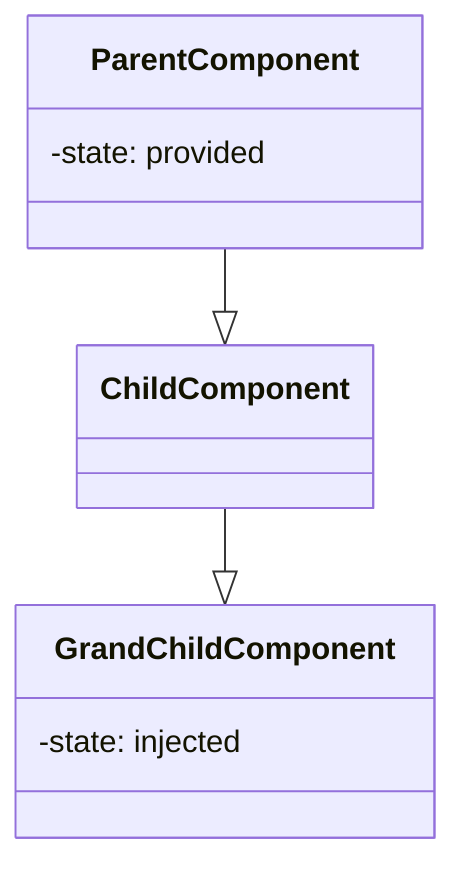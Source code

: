 classDiagram
  class ParentComponent {
    -state: provided
  }
  class ChildComponent {
  }
  class GrandChildComponent {
    -state: injected
  }
  ParentComponent --|> ChildComponent
  ChildComponent --|> GrandChildComponent
